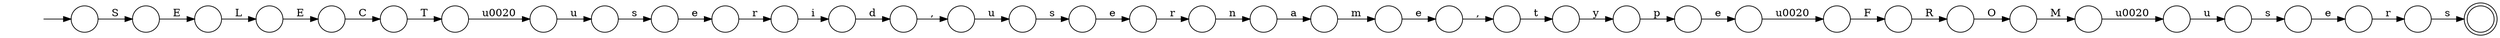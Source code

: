 digraph Automaton {
  rankdir = LR;
  0 [shape=circle,label=""];
  0 -> 11 [label="O"]
  1 [shape=circle,label=""];
  1 -> 2 [label="u"]
  2 [shape=circle,label=""];
  2 -> 9 [label="s"]
  3 [shape=circle,label=""];
  3 -> 14 [label="y"]
  4 [shape=circle,label=""];
  4 -> 26 [label="\u0020"]
  5 [shape=circle,label=""];
  5 -> 4 [label="e"]
  6 [shape=circle,label=""];
  6 -> 12 [label="r"]
  7 [shape=circle,label=""];
  7 -> 10 [label="s"]
  8 [shape=circle,label=""];
  8 -> 7 [label="r"]
  9 [shape=circle,label=""];
  9 -> 31 [label="e"]
  10 [shape=doublecircle,label=""];
  11 [shape=circle,label=""];
  11 -> 17 [label="M"]
  12 [shape=circle,label=""];
  12 -> 27 [label="n"]
  13 [shape=circle,label=""];
  13 -> 19 [label="E"]
  14 [shape=circle,label=""];
  14 -> 5 [label="p"]
  15 [shape=circle,label=""];
  15 -> 25 [label="s"]
  16 [shape=circle,label=""];
  16 -> 13 [label="L"]
  17 [shape=circle,label=""];
  17 -> 21 [label="\u0020"]
  18 [shape=circle,label=""];
  18 -> 38 [label="u"]
  19 [shape=circle,label=""];
  19 -> 35 [label="C"]
  20 [shape=circle,label=""];
  20 -> 32 [label="m"]
  21 [shape=circle,label=""];
  21 -> 15 [label="u"]
  22 [shape=circle,label=""];
  22 -> 6 [label="e"]
  23 [shape=circle,label=""];
  23 -> 1 [label="\u0020"]
  24 [shape=circle,label=""];
  24 -> 18 [label=","]
  25 [shape=circle,label=""];
  25 -> 8 [label="e"]
  26 [shape=circle,label=""];
  26 -> 34 [label="F"]
  27 [shape=circle,label=""];
  27 -> 20 [label="a"]
  28 [shape=circle,label=""];
  28 -> 3 [label="t"]
  29 [shape=circle,label=""];
  29 -> 24 [label="d"]
  30 [shape=circle,label=""];
  30 -> 29 [label="i"]
  31 [shape=circle,label=""];
  31 -> 30 [label="r"]
  32 [shape=circle,label=""];
  32 -> 33 [label="e"]
  33 [shape=circle,label=""];
  33 -> 28 [label=","]
  34 [shape=circle,label=""];
  34 -> 0 [label="R"]
  35 [shape=circle,label=""];
  35 -> 23 [label="T"]
  36 [shape=circle,label=""];
  initial [shape=plaintext,label=""];
  initial -> 36
  36 -> 37 [label="S"]
  37 [shape=circle,label=""];
  37 -> 16 [label="E"]
  38 [shape=circle,label=""];
  38 -> 22 [label="s"]
}
